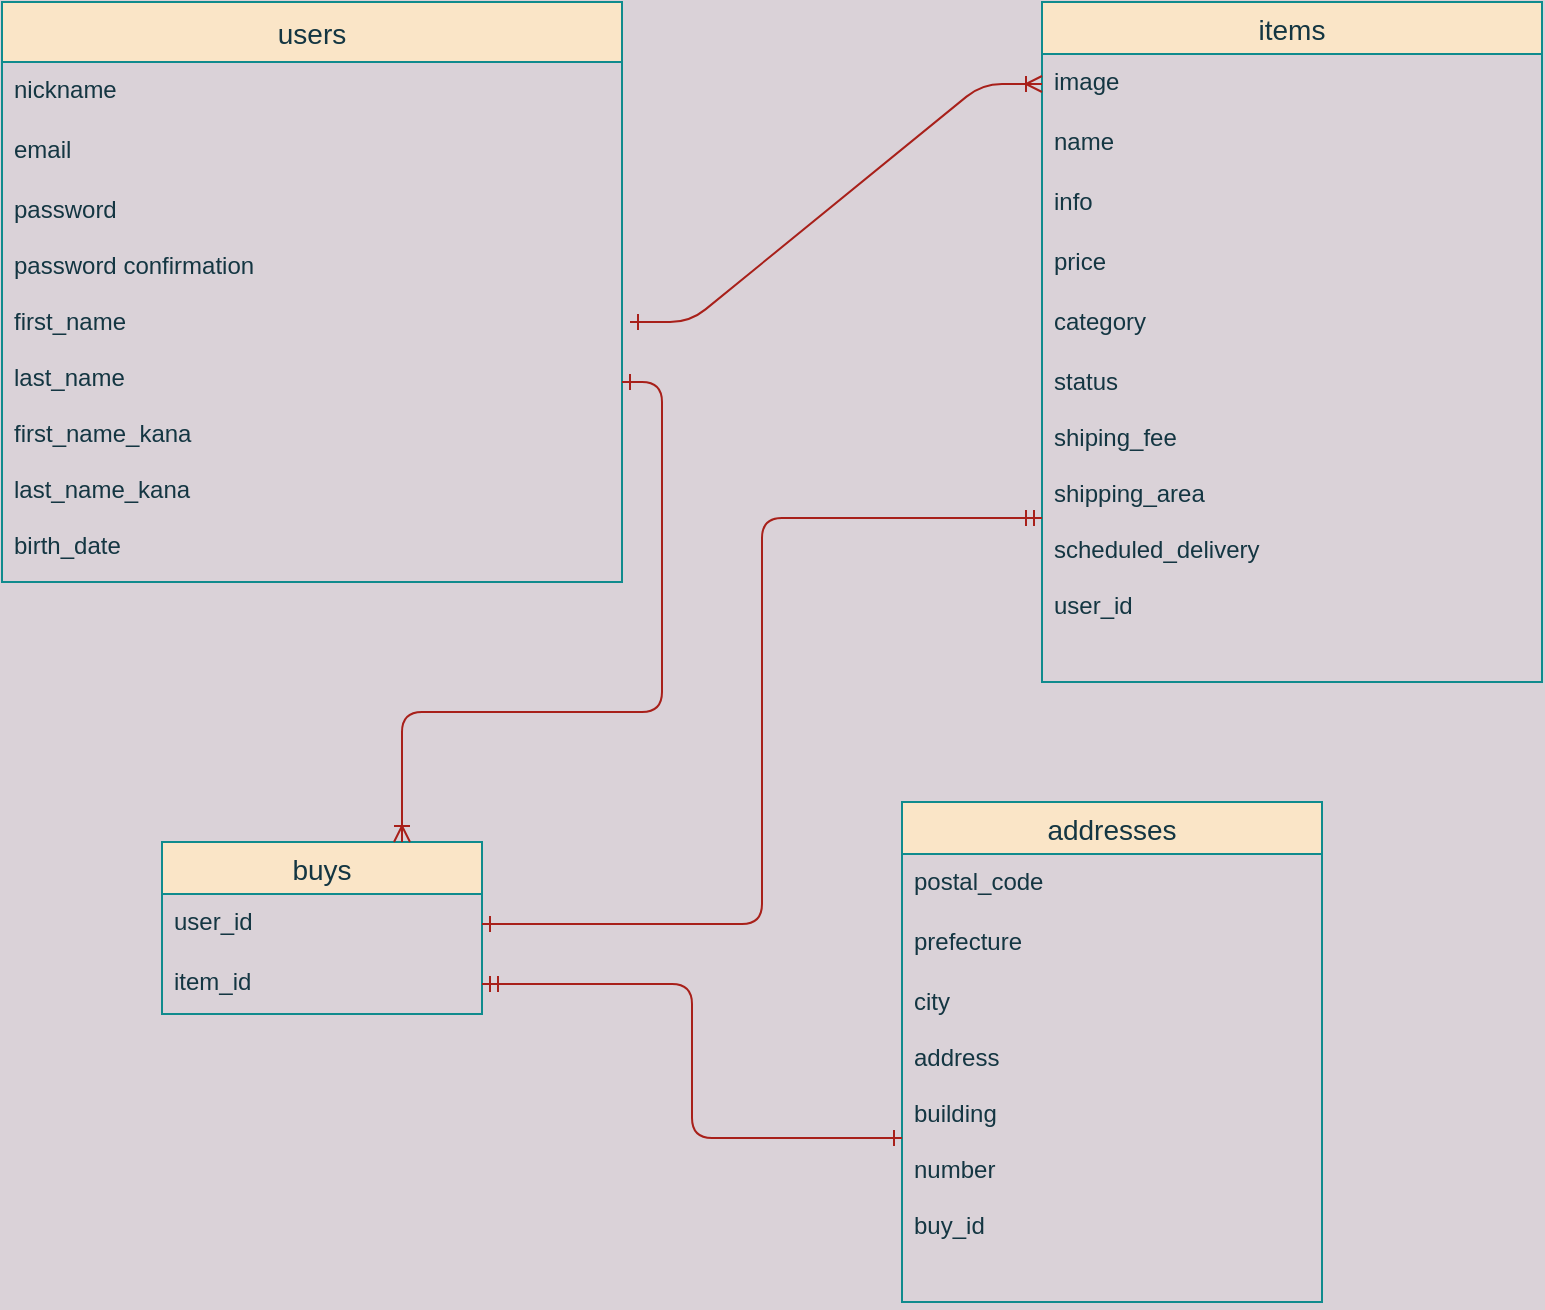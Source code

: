 <mxfile version="13.6.5">
    <diagram id="9B_nsRXY8NDu2tIBLn5B" name="ページ1">
        <mxGraphModel dx="786" dy="589" grid="1" gridSize="10" guides="1" tooltips="1" connect="1" arrows="1" fold="1" page="1" pageScale="1" pageWidth="827" pageHeight="1169" background="#DAD2D8" math="0" shadow="0">
            <root>
                <mxCell id="0"/>
                <mxCell id="1" parent="0"/>
                <mxCell id="2" value="users" style="swimlane;fontStyle=0;childLayout=stackLayout;horizontal=1;startSize=30;horizontalStack=0;resizeParent=1;resizeParentMax=0;resizeLast=0;collapsible=1;marginBottom=0;align=center;fontSize=14;fillColor=#FAE5C7;strokeColor=#0F8B8D;fontColor=#143642;" vertex="1" parent="1">
                    <mxGeometry y="40" width="310" height="290" as="geometry"/>
                </mxCell>
                <mxCell id="3" value="nickname" style="text;strokeColor=none;fillColor=none;spacingLeft=4;spacingRight=4;overflow=hidden;rotatable=0;points=[[0,0.5],[1,0.5]];portConstraint=eastwest;fontSize=12;fontColor=#143642;" vertex="1" parent="2">
                    <mxGeometry y="30" width="310" height="30" as="geometry"/>
                </mxCell>
                <mxCell id="4" value="email" style="text;strokeColor=none;fillColor=none;spacingLeft=4;spacingRight=4;overflow=hidden;rotatable=0;points=[[0,0.5],[1,0.5]];portConstraint=eastwest;fontSize=12;fontColor=#143642;" vertex="1" parent="2">
                    <mxGeometry y="60" width="310" height="30" as="geometry"/>
                </mxCell>
                <mxCell id="5" value="password&#10;&#10;password confirmation&#10;&#10;first_name&#10;&#10;last_name&#10;&#10;first_name_kana&#10;&#10;last_name_kana&#10;&#10;birth_date&#10;&#10;&#10;&#10;&#10;&#10;&#10; &#10;" style="text;strokeColor=none;fillColor=none;spacingLeft=4;spacingRight=4;overflow=hidden;rotatable=0;points=[[0,0.5],[1,0.5]];portConstraint=eastwest;fontSize=12;fontColor=#143642;" vertex="1" parent="2">
                    <mxGeometry y="90" width="310" height="200" as="geometry"/>
                </mxCell>
                <mxCell id="6" value="items" style="swimlane;fontStyle=0;childLayout=stackLayout;horizontal=1;startSize=26;horizontalStack=0;resizeParent=1;resizeParentMax=0;resizeLast=0;collapsible=1;marginBottom=0;align=center;fontSize=14;fillColor=#FAE5C7;strokeColor=#0F8B8D;fontColor=#143642;" vertex="1" parent="1">
                    <mxGeometry x="520" y="40" width="250" height="340" as="geometry"/>
                </mxCell>
                <mxCell id="7" value="image&#10;&#10;&#10;&#10;&#10;&#10;" style="text;strokeColor=none;fillColor=none;spacingLeft=4;spacingRight=4;overflow=hidden;rotatable=0;points=[[0,0.5],[1,0.5]];portConstraint=eastwest;fontSize=12;fontColor=#143642;" vertex="1" parent="6">
                    <mxGeometry y="26" width="250" height="30" as="geometry"/>
                </mxCell>
                <mxCell id="11" value="name&#10;&#10;" style="text;strokeColor=none;fillColor=none;spacingLeft=4;spacingRight=4;overflow=hidden;rotatable=0;points=[[0,0.5],[1,0.5]];portConstraint=eastwest;fontSize=12;fontColor=#143642;" vertex="1" parent="6">
                    <mxGeometry y="56" width="250" height="30" as="geometry"/>
                </mxCell>
                <mxCell id="12" value="info" style="text;strokeColor=none;fillColor=none;spacingLeft=4;spacingRight=4;overflow=hidden;rotatable=0;points=[[0,0.5],[1,0.5]];portConstraint=eastwest;fontSize=12;fontColor=#143642;" vertex="1" parent="6">
                    <mxGeometry y="86" width="250" height="30" as="geometry"/>
                </mxCell>
                <mxCell id="13" value="price" style="text;strokeColor=none;fillColor=none;spacingLeft=4;spacingRight=4;overflow=hidden;rotatable=0;points=[[0,0.5],[1,0.5]];portConstraint=eastwest;fontSize=12;fontColor=#143642;" vertex="1" parent="6">
                    <mxGeometry y="116" width="250" height="30" as="geometry"/>
                </mxCell>
                <mxCell id="8" value="category&#10;" style="text;strokeColor=none;fillColor=none;spacingLeft=4;spacingRight=4;overflow=hidden;rotatable=0;points=[[0,0.5],[1,0.5]];portConstraint=eastwest;fontSize=12;fontColor=#143642;" vertex="1" parent="6">
                    <mxGeometry y="146" width="250" height="30" as="geometry"/>
                </mxCell>
                <mxCell id="9" value="status&#10;&#10;shiping_fee&#10;&#10;shipping_area&#10;&#10;scheduled_delivery&#10;&#10;user_id" style="text;strokeColor=none;fillColor=none;spacingLeft=4;spacingRight=4;overflow=hidden;rotatable=0;points=[[0,0.5],[1,0.5]];portConstraint=eastwest;fontSize=12;fontColor=#143642;" vertex="1" parent="6">
                    <mxGeometry y="176" width="250" height="164" as="geometry"/>
                </mxCell>
                <mxCell id="43" value="buys" style="swimlane;fontStyle=0;childLayout=stackLayout;horizontal=1;startSize=26;horizontalStack=0;resizeParent=1;resizeParentMax=0;resizeLast=0;collapsible=1;marginBottom=0;align=center;fontSize=14;fillColor=#FAE5C7;strokeColor=#0F8B8D;fontColor=#143642;" vertex="1" parent="1">
                    <mxGeometry x="80" y="460" width="160" height="86" as="geometry"/>
                </mxCell>
                <mxCell id="44" value="user_id" style="text;strokeColor=none;fillColor=none;spacingLeft=4;spacingRight=4;overflow=hidden;rotatable=0;points=[[0,0.5],[1,0.5]];portConstraint=eastwest;fontSize=12;fontColor=#143642;" vertex="1" parent="43">
                    <mxGeometry y="26" width="160" height="30" as="geometry"/>
                </mxCell>
                <mxCell id="45" value="item_id" style="text;strokeColor=none;fillColor=none;spacingLeft=4;spacingRight=4;overflow=hidden;rotatable=0;points=[[0,0.5],[1,0.5]];portConstraint=eastwest;fontSize=12;fontColor=#143642;" vertex="1" parent="43">
                    <mxGeometry y="56" width="160" height="30" as="geometry"/>
                </mxCell>
                <mxCell id="47" value="addresses" style="swimlane;fontStyle=0;childLayout=stackLayout;horizontal=1;startSize=26;horizontalStack=0;resizeParent=1;resizeParentMax=0;resizeLast=0;collapsible=1;marginBottom=0;align=center;fontSize=14;fillColor=#FAE5C7;strokeColor=#0F8B8D;fontColor=#143642;" vertex="1" parent="1">
                    <mxGeometry x="450" y="440" width="210" height="250" as="geometry"/>
                </mxCell>
                <mxCell id="48" value="postal_code&#10; &#10;&#10;" style="text;strokeColor=none;fillColor=none;spacingLeft=4;spacingRight=4;overflow=hidden;rotatable=0;points=[[0,0.5],[1,0.5]];portConstraint=eastwest;fontSize=12;fontColor=#143642;" vertex="1" parent="47">
                    <mxGeometry y="26" width="210" height="30" as="geometry"/>
                </mxCell>
                <mxCell id="49" value="prefecture" style="text;strokeColor=none;fillColor=none;spacingLeft=4;spacingRight=4;overflow=hidden;rotatable=0;points=[[0,0.5],[1,0.5]];portConstraint=eastwest;fontSize=12;fontColor=#143642;" vertex="1" parent="47">
                    <mxGeometry y="56" width="210" height="30" as="geometry"/>
                </mxCell>
                <mxCell id="50" value="city&#10;&#10;address&#10;&#10;building&#10;&#10;number&#10;&#10;buy_id" style="text;strokeColor=none;fillColor=none;spacingLeft=4;spacingRight=4;overflow=hidden;rotatable=0;points=[[0,0.5],[1,0.5]];portConstraint=eastwest;fontSize=12;fontColor=#143642;" vertex="1" parent="47">
                    <mxGeometry y="86" width="210" height="164" as="geometry"/>
                </mxCell>
                <mxCell id="53" value="" style="edgeStyle=entityRelationEdgeStyle;fontSize=12;html=1;endArrow=ERoneToMany;endFill=0;strokeColor=#A8201A;fillColor=#FAE5C7;startArrow=ERone;startFill=0;" edge="1" parent="1" target="7">
                    <mxGeometry width="100" height="100" relative="1" as="geometry">
                        <mxPoint x="314" y="200" as="sourcePoint"/>
                        <mxPoint x="414" y="100" as="targetPoint"/>
                    </mxGeometry>
                </mxCell>
                <mxCell id="54" style="edgeStyle=orthogonalEdgeStyle;rounded=1;sketch=0;orthogonalLoop=1;jettySize=auto;html=1;entryX=0.75;entryY=0;entryDx=0;entryDy=0;startArrow=ERone;startFill=0;endArrow=ERoneToMany;endFill=0;strokeColor=#A8201A;fillColor=#FAE5C7;fontColor=#143642;" edge="1" parent="1" source="5" target="43">
                    <mxGeometry relative="1" as="geometry"/>
                </mxCell>
                <mxCell id="55" style="edgeStyle=orthogonalEdgeStyle;rounded=1;sketch=0;orthogonalLoop=1;jettySize=auto;html=1;startArrow=ERone;startFill=0;endArrow=ERmandOne;endFill=0;strokeColor=#A8201A;fillColor=#FAE5C7;fontColor=#143642;" edge="1" parent="1" source="44" target="9">
                    <mxGeometry relative="1" as="geometry"/>
                </mxCell>
                <mxCell id="57" style="edgeStyle=orthogonalEdgeStyle;rounded=1;sketch=0;orthogonalLoop=1;jettySize=auto;html=1;exitX=0;exitY=0.5;exitDx=0;exitDy=0;startArrow=ERone;startFill=0;endArrow=ERmandOne;endFill=0;strokeColor=#A8201A;fillColor=#FAE5C7;fontColor=#143642;" edge="1" parent="1" source="50" target="45">
                    <mxGeometry relative="1" as="geometry">
                        <mxPoint x="250" y="530" as="targetPoint"/>
                    </mxGeometry>
                </mxCell>
            </root>
        </mxGraphModel>
    </diagram>
</mxfile>